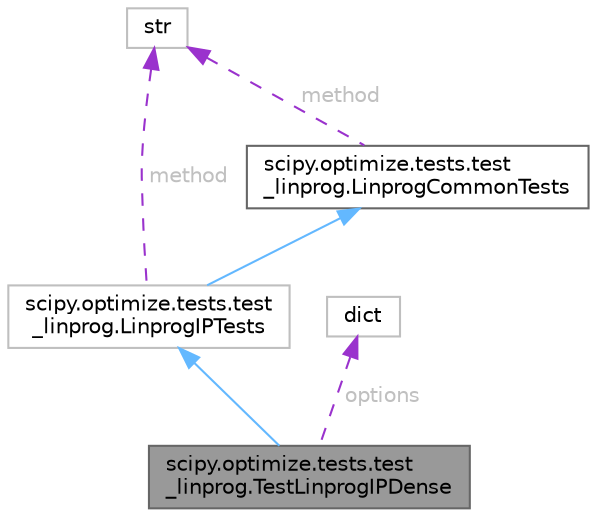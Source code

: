 digraph "scipy.optimize.tests.test_linprog.TestLinprogIPDense"
{
 // LATEX_PDF_SIZE
  bgcolor="transparent";
  edge [fontname=Helvetica,fontsize=10,labelfontname=Helvetica,labelfontsize=10];
  node [fontname=Helvetica,fontsize=10,shape=box,height=0.2,width=0.4];
  Node1 [id="Node000001",label="scipy.optimize.tests.test\l_linprog.TestLinprogIPDense",height=0.2,width=0.4,color="gray40", fillcolor="grey60", style="filled", fontcolor="black",tooltip=" "];
  Node2 -> Node1 [id="edge1_Node000001_Node000002",dir="back",color="steelblue1",style="solid",tooltip=" "];
  Node2 [id="Node000002",label="scipy.optimize.tests.test\l_linprog.LinprogIPTests",height=0.2,width=0.4,color="grey75", fillcolor="white", style="filled",URL="$d9/db6/classscipy_1_1optimize_1_1tests_1_1test__linprog_1_1LinprogIPTests.html",tooltip=" "];
  Node3 -> Node2 [id="edge2_Node000002_Node000003",dir="back",color="steelblue1",style="solid",tooltip=" "];
  Node3 [id="Node000003",label="scipy.optimize.tests.test\l_linprog.LinprogCommonTests",height=0.2,width=0.4,color="gray40", fillcolor="white", style="filled",URL="$d8/d54/classscipy_1_1optimize_1_1tests_1_1test__linprog_1_1LinprogCommonTests.html",tooltip="Common Tests #."];
  Node4 -> Node3 [id="edge3_Node000003_Node000004",dir="back",color="darkorchid3",style="dashed",tooltip=" ",label=" method",fontcolor="grey" ];
  Node4 [id="Node000004",label="str",height=0.2,width=0.4,color="grey75", fillcolor="white", style="filled",tooltip=" "];
  Node4 -> Node2 [id="edge4_Node000002_Node000004",dir="back",color="darkorchid3",style="dashed",tooltip=" ",label=" method",fontcolor="grey" ];
  Node5 -> Node1 [id="edge5_Node000001_Node000005",dir="back",color="darkorchid3",style="dashed",tooltip=" ",label=" options",fontcolor="grey" ];
  Node5 [id="Node000005",label="dict",height=0.2,width=0.4,color="grey75", fillcolor="white", style="filled",tooltip=" "];
}

